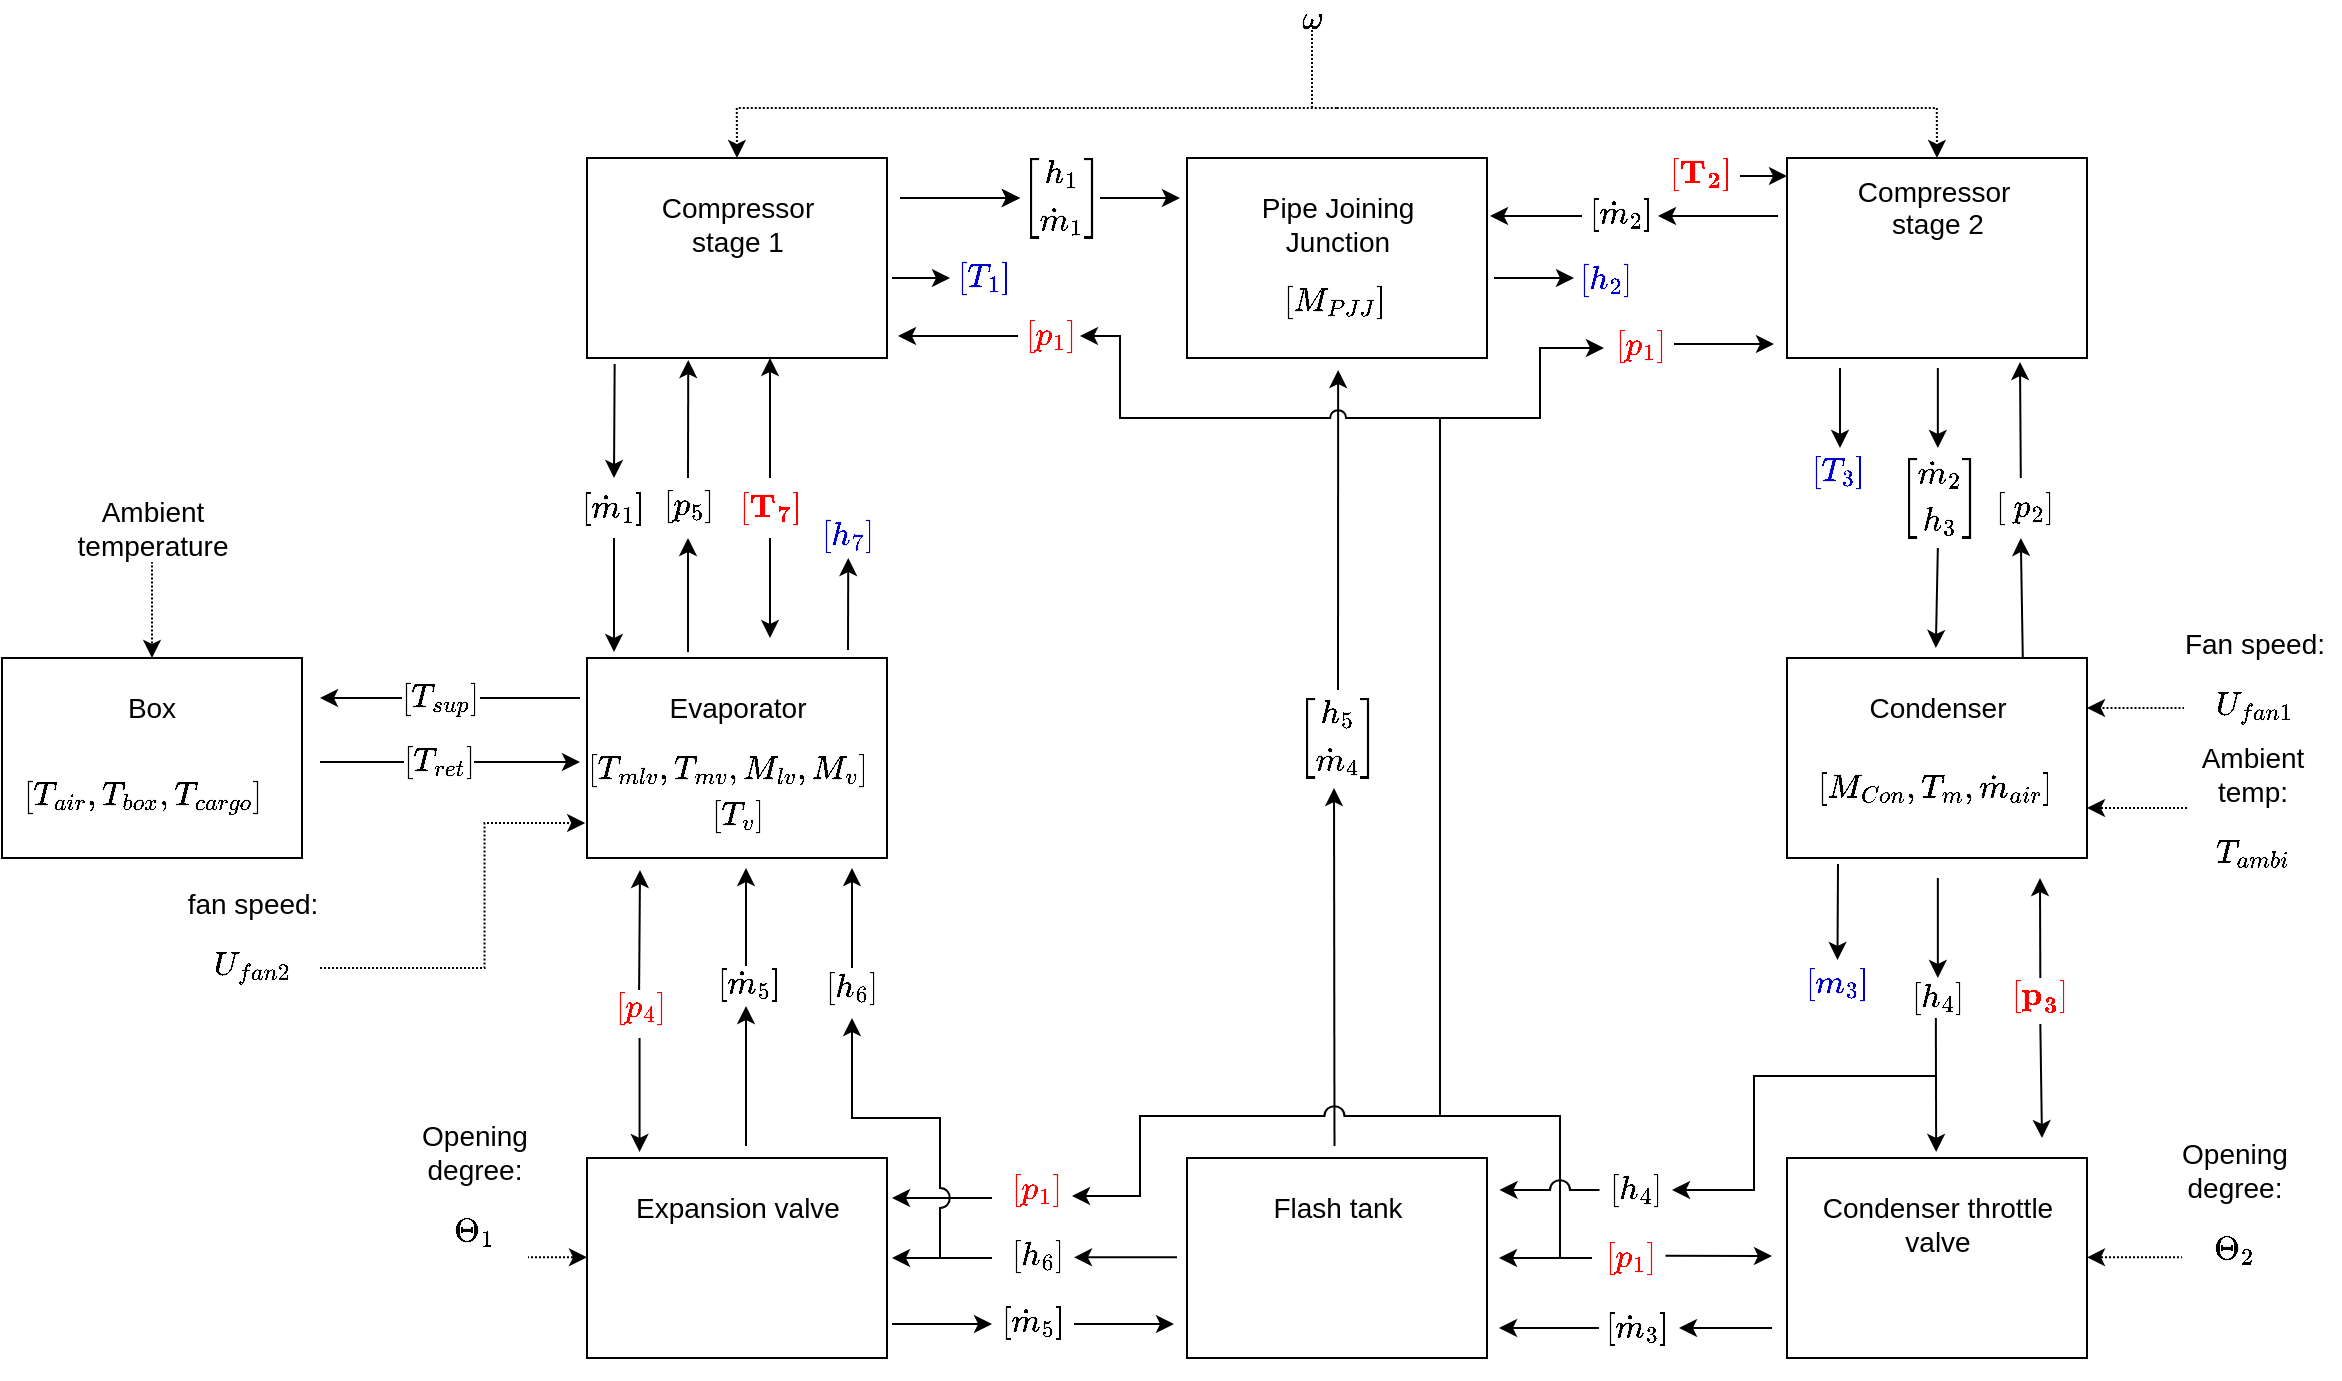<mxfile version="18.0.6" type="github">
  <diagram id="maX6PPkqGkgQO3d0mOUZ" name="New">
    <mxGraphModel dx="1469" dy="773" grid="1" gridSize="10" guides="1" tooltips="1" connect="1" arrows="1" fold="1" page="1" pageScale="1" pageWidth="1169" pageHeight="827" math="1" shadow="0">
      <root>
        <mxCell id="a6acP2pozzWjvfzwrBKU-0" />
        <mxCell id="a6acP2pozzWjvfzwrBKU-1" parent="a6acP2pozzWjvfzwrBKU-0" />
        <mxCell id="7Xz_9-x67nZ5A4HUlt5y-12" value="\begin{bmatrix}&lt;br style=&quot;font-size: 14px;&quot;&gt;T_1&lt;br style=&quot;font-size: 14px;&quot;&gt;\end{bmatrix}" style="edgeLabel;html=1;align=center;verticalAlign=middle;resizable=0;points=[];spacing=2;fontSize=14;horizontal=1;fontColor=#0000CC;" parent="a6acP2pozzWjvfzwrBKU-1" vertex="1" connectable="0">
          <mxGeometry x="496.001" y="220" as="geometry" />
        </mxCell>
        <mxCell id="7Xz_9-x67nZ5A4HUlt5y-95" value="\begin{bmatrix}&lt;br style=&quot;font-size: 14px;&quot;&gt;\textbf{T}_\textbf{7}&lt;br style=&quot;font-size: 14px;&quot;&gt;\end{bmatrix}" style="edgeLabel;html=1;align=center;verticalAlign=middle;resizable=0;points=[];spacing=2;fontSize=14;horizontal=1;fontColor=#FF0000;" parent="a6acP2pozzWjvfzwrBKU-1" vertex="1" connectable="0">
          <mxGeometry x="394.998" y="339.0" as="geometry">
            <mxPoint x="-6" y="-4" as="offset" />
          </mxGeometry>
        </mxCell>
        <mxCell id="7Xz_9-x67nZ5A4HUlt5y-81" value="\begin{bmatrix}&lt;br style=&quot;font-size: 14px;&quot;&gt;\dot{m}_5&lt;br style=&quot;font-size: 14px;&quot;&gt;\end{bmatrix}" style="edgeLabel;html=1;align=center;verticalAlign=middle;resizable=0;points=[];spacing=2;fontSize=14;horizontal=1;" parent="a6acP2pozzWjvfzwrBKU-1" vertex="1" connectable="0">
          <mxGeometry x="377.998" y="573" as="geometry" />
        </mxCell>
        <mxCell id="7Xz_9-x67nZ5A4HUlt5y-77" value="\begin{bmatrix}&lt;br style=&quot;font-size: 14px;&quot;&gt;h_7&lt;br style=&quot;font-size: 14px;&quot;&gt;\end{bmatrix}" style="edgeLabel;html=1;align=center;verticalAlign=middle;resizable=0;points=[];spacing=2;fontSize=14;horizontal=1;fontColor=#0000CC;" parent="a6acP2pozzWjvfzwrBKU-1" vertex="1" connectable="0">
          <mxGeometry x="428.001" y="349" as="geometry" />
        </mxCell>
        <mxCell id="7Xz_9-x67nZ5A4HUlt5y-76" value="\begin{bmatrix}&lt;br style=&quot;font-size: 14px;&quot;&gt;T_3&lt;br style=&quot;font-size: 14px;&quot;&gt;\end{bmatrix}" style="edgeLabel;html=1;align=center;verticalAlign=middle;resizable=0;points=[];spacing=2;fontSize=14;horizontal=1;fontColor=#0000CC;" parent="a6acP2pozzWjvfzwrBKU-1" vertex="1" connectable="0">
          <mxGeometry x="923.0" y="317" as="geometry" />
        </mxCell>
        <mxCell id="7Xz_9-x67nZ5A4HUlt5y-15" value="\begin{bmatrix}&lt;br style=&quot;font-size: 14px;&quot;&gt;h_5\\&lt;br style=&quot;font-size: 14px;&quot;&gt;\dot{m}_4&lt;br style=&quot;font-size: 14px;&quot;&gt;\end{bmatrix}" style="edgeLabel;html=1;align=center;verticalAlign=middle;resizable=0;points=[];spacing=2;fontSize=14;horizontal=1;" parent="a6acP2pozzWjvfzwrBKU-1" vertex="1" connectable="0">
          <mxGeometry x="672.08" y="450" as="geometry" />
        </mxCell>
        <mxCell id="7Xz_9-x67nZ5A4HUlt5y-57" value="\begin{bmatrix}&lt;br style=&quot;font-size: 14px;&quot;&gt;h_6&lt;br style=&quot;font-size: 14px;&quot;&gt;\end{bmatrix}" style="edgeLabel;html=1;align=center;verticalAlign=middle;resizable=0;points=[];spacing=2;fontSize=14;horizontal=1;" parent="a6acP2pozzWjvfzwrBKU-1" vertex="1" connectable="0">
          <mxGeometry x="429.998" y="575" as="geometry" />
        </mxCell>
        <mxCell id="7Xz_9-x67nZ5A4HUlt5y-24" value="" style="endArrow=classic;html=1;rounded=0;fontSize=14;" parent="a6acP2pozzWjvfzwrBKU-1" edge="1">
          <mxGeometry width="50" height="50" relative="1" as="geometry">
            <mxPoint x="671.25" y="654" as="sourcePoint" />
            <mxPoint x="671" y="475" as="targetPoint" />
          </mxGeometry>
        </mxCell>
        <mxCell id="EQVUS-7tTAIxQR2iRs7y-0" value="Compressor &lt;br style=&quot;font-size: 14px&quot;&gt;stage 1&lt;br style=&quot;font-size: 14px&quot;&gt;&lt;br style=&quot;font-size: 14px&quot;&gt;&lt;br style=&quot;font-size: 14px&quot;&gt;" style="rounded=0;whiteSpace=wrap;html=1;fontSize=14;" parent="a6acP2pozzWjvfzwrBKU-1" vertex="1">
          <mxGeometry x="297.5" y="160" width="150.0" height="100" as="geometry" />
        </mxCell>
        <mxCell id="EQVUS-7tTAIxQR2iRs7y-2" value="&lt;div style=&quot;font-size: 14px&quot;&gt;Compressor&amp;nbsp;&lt;/div&gt;&lt;span style=&quot;font-size: 14px&quot;&gt;&lt;div style=&quot;font-size: 14px&quot;&gt;stage 2&lt;/div&gt;&lt;div style=&quot;font-size: 14px&quot;&gt;&lt;br&gt;&lt;/div&gt;&lt;div style=&quot;font-size: 14px&quot;&gt;&lt;br style=&quot;font-size: 14px&quot;&gt;&lt;/div&gt;&lt;div style=&quot;font-size: 14px&quot;&gt;&lt;br style=&quot;font-size: 14px&quot;&gt;&lt;/div&gt;&lt;/span&gt;" style="rounded=0;whiteSpace=wrap;html=1;fontSize=14;align=center;" parent="a6acP2pozzWjvfzwrBKU-1" vertex="1">
          <mxGeometry x="897.5" y="160" width="150.0" height="100" as="geometry" />
        </mxCell>
        <mxCell id="EQVUS-7tTAIxQR2iRs7y-4" value="Condenser&lt;br style=&quot;font-size: 14px&quot;&gt;&lt;br style=&quot;font-size: 14px&quot;&gt;&lt;br style=&quot;font-size: 14px&quot;&gt;&lt;br style=&quot;font-size: 14px&quot;&gt;" style="rounded=0;whiteSpace=wrap;html=1;fontSize=14;" parent="a6acP2pozzWjvfzwrBKU-1" vertex="1">
          <mxGeometry x="897.5" y="410.0" width="150.0" height="100" as="geometry" />
        </mxCell>
        <mxCell id="EQVUS-7tTAIxQR2iRs7y-6" value="Condenser throttle&lt;br style=&quot;font-size: 14px&quot;&gt;valve&lt;br style=&quot;font-size: 14px&quot;&gt;&lt;br style=&quot;font-size: 14px&quot;&gt;&lt;br style=&quot;font-size: 14px&quot;&gt;" style="rounded=0;whiteSpace=wrap;html=1;fontSize=14;" parent="a6acP2pozzWjvfzwrBKU-1" vertex="1">
          <mxGeometry x="897.5" y="660" width="150.0" height="100" as="geometry" />
        </mxCell>
        <mxCell id="EQVUS-7tTAIxQR2iRs7y-8" value="Flash tank&lt;br style=&quot;font-size: 14px&quot;&gt;&lt;br style=&quot;font-size: 14px&quot;&gt;&lt;br style=&quot;font-size: 14px&quot;&gt;&lt;br style=&quot;font-size: 14px&quot;&gt;" style="rounded=0;whiteSpace=wrap;html=1;fontSize=14;" parent="a6acP2pozzWjvfzwrBKU-1" vertex="1">
          <mxGeometry x="597.5" y="660" width="150.0" height="100" as="geometry" />
        </mxCell>
        <mxCell id="EQVUS-7tTAIxQR2iRs7y-10" value="Evaporator&lt;br style=&quot;font-size: 14px&quot;&gt;&lt;br style=&quot;font-size: 14px&quot;&gt;&lt;br style=&quot;font-size: 14px&quot;&gt;&lt;br style=&quot;font-size: 14px&quot;&gt;" style="rounded=0;whiteSpace=wrap;html=1;fontSize=14;" parent="a6acP2pozzWjvfzwrBKU-1" vertex="1">
          <mxGeometry x="297.5" y="410.0" width="150.0" height="100" as="geometry" />
        </mxCell>
        <mxCell id="EQVUS-7tTAIxQR2iRs7y-12" value="Expansion valve&lt;br style=&quot;font-size: 14px&quot;&gt;&lt;br style=&quot;font-size: 14px&quot;&gt;&lt;br style=&quot;font-size: 14px&quot;&gt;&lt;br style=&quot;font-size: 14px&quot;&gt;" style="rounded=0;whiteSpace=wrap;html=1;fontSize=14;" parent="a6acP2pozzWjvfzwrBKU-1" vertex="1">
          <mxGeometry x="297.5" y="660" width="150.0" height="100" as="geometry" />
        </mxCell>
        <mxCell id="EQVUS-7tTAIxQR2iRs7y-19" value="" style="endArrow=classic;html=1;rounded=0;entryX=-0.006;entryY=0.875;entryDx=0;entryDy=0;fontSize=14;edgeStyle=orthogonalEdgeStyle;entryPerimeter=0;dashed=1;dashPattern=1 1;" parent="a6acP2pozzWjvfzwrBKU-1" edge="1">
          <mxGeometry width="50" height="50" relative="1" as="geometry">
            <mxPoint x="164" y="565" as="sourcePoint" />
            <mxPoint x="296.6" y="492.5" as="targetPoint" />
            <Array as="points">
              <mxPoint x="246.25" y="492.5" />
            </Array>
          </mxGeometry>
        </mxCell>
        <mxCell id="2IGsuQoMTE90SmOeLrJ3-5" value="&lt;div&gt;&lt;span style=&quot;font-size: 14px;&quot;&gt;fan speed:&lt;/span&gt;&lt;/div&gt;&lt;div&gt;&lt;span style=&quot;font-size: 14px;&quot;&gt;$$U_{fan2}$$&lt;br&gt;&lt;/span&gt;&lt;/div&gt;&lt;div&gt;&lt;span style=&quot;font-size: 14px;&quot;&gt;&lt;/span&gt;&lt;/div&gt;" style="edgeLabel;html=1;align=center;verticalAlign=middle;resizable=0;points=[];fontSize=14;" parent="EQVUS-7tTAIxQR2iRs7y-19" vertex="1" connectable="0">
          <mxGeometry x="-0.436" y="2" relative="1" as="geometry">
            <mxPoint x="-92" y="1" as="offset" />
          </mxGeometry>
        </mxCell>
        <mxCell id="EQVUS-7tTAIxQR2iRs7y-21" value="" style="endArrow=classic;html=1;rounded=0;entryX=1;entryY=0.25;entryDx=0;entryDy=0;fontSize=14;dashed=1;dashPattern=1 1;" parent="a6acP2pozzWjvfzwrBKU-1" target="EQVUS-7tTAIxQR2iRs7y-4" edge="1">
          <mxGeometry width="50" height="50" relative="1" as="geometry">
            <mxPoint x="1096.25" y="435" as="sourcePoint" />
            <mxPoint x="1047.5" y="459.638" as="targetPoint" />
          </mxGeometry>
        </mxCell>
        <mxCell id="2IGsuQoMTE90SmOeLrJ3-1" value="&lt;div&gt;&lt;span style=&quot;font-size: 14px;&quot;&gt;Fan speed:&lt;/span&gt;&lt;/div&gt;&lt;div&gt;&lt;span style=&quot;font-size: 14px;&quot;&gt;$$U_{fan1}$$&lt;br&gt;&lt;/span&gt;&lt;/div&gt;&lt;div&gt;&lt;span style=&quot;font-size: 14px;&quot;&gt;&lt;/span&gt;&lt;/div&gt;" style="edgeLabel;html=1;align=center;verticalAlign=middle;resizable=0;points=[];fontSize=14;" parent="EQVUS-7tTAIxQR2iRs7y-21" vertex="1" connectable="0">
          <mxGeometry x="-0.48" y="-1" relative="1" as="geometry">
            <mxPoint x="47" as="offset" />
          </mxGeometry>
        </mxCell>
        <mxCell id="EQVUS-7tTAIxQR2iRs7y-23" value="" style="endArrow=classic;html=1;rounded=0;entryX=0;entryY=0.5;entryDx=0;entryDy=0;fontSize=14;dashed=1;dashPattern=1 1;" parent="a6acP2pozzWjvfzwrBKU-1" edge="1">
          <mxGeometry width="50" height="50" relative="1" as="geometry">
            <mxPoint x="247.5" y="709.638" as="sourcePoint" />
            <mxPoint x="297.5" y="709.638" as="targetPoint" />
          </mxGeometry>
        </mxCell>
        <mxCell id="2IGsuQoMTE90SmOeLrJ3-4" value="&lt;div&gt;Opening &lt;br&gt;&lt;/div&gt;&lt;div&gt;degree: &lt;br&gt;&lt;/div&gt;&lt;div&gt;$$ \Theta_1 $$&lt;/div&gt;" style="edgeLabel;html=1;align=center;verticalAlign=middle;resizable=0;points=[];fontSize=14;" parent="EQVUS-7tTAIxQR2iRs7y-23" vertex="1" connectable="0">
          <mxGeometry x="0.009" relative="1" as="geometry">
            <mxPoint x="-32" y="-30" as="offset" />
          </mxGeometry>
        </mxCell>
        <mxCell id="EQVUS-7tTAIxQR2iRs7y-25" value="" style="endArrow=classic;html=1;rounded=0;entryX=1;entryY=0.5;entryDx=0;entryDy=0;fontSize=14;dashed=1;dashPattern=1 1;" parent="a6acP2pozzWjvfzwrBKU-1" edge="1">
          <mxGeometry width="50" height="50" relative="1" as="geometry">
            <mxPoint x="1097.5" y="709.638" as="sourcePoint" />
            <mxPoint x="1047.5" y="709.638" as="targetPoint" />
          </mxGeometry>
        </mxCell>
        <mxCell id="2IGsuQoMTE90SmOeLrJ3-3" value="&lt;br&gt;&lt;div&gt;Opening &lt;br&gt;&lt;/div&gt;&lt;div&gt;degree: &lt;br&gt;&lt;/div&gt;&lt;div&gt;$$ \Theta_2 $$&lt;/div&gt;" style="edgeLabel;html=1;align=center;verticalAlign=middle;resizable=0;points=[];fontSize=14;" parent="EQVUS-7tTAIxQR2iRs7y-25" vertex="1" connectable="0">
          <mxGeometry x="-0.054" y="2" relative="1" as="geometry">
            <mxPoint x="47" y="-32" as="offset" />
          </mxGeometry>
        </mxCell>
        <mxCell id="EQVUS-7tTAIxQR2iRs7y-28" value="" style="endArrow=classic;html=1;rounded=0;entryX=0.5;entryY=0;entryDx=0;entryDy=0;fontSize=14;dashed=1;dashPattern=1 1;" parent="a6acP2pozzWjvfzwrBKU-1" target="EQVUS-7tTAIxQR2iRs7y-2" edge="1">
          <mxGeometry width="50" height="50" relative="1" as="geometry">
            <mxPoint x="672.388" y="135" as="sourcePoint" />
            <mxPoint x="385.0" y="172.5" as="targetPoint" />
            <Array as="points">
              <mxPoint x="972.388" y="135" />
            </Array>
          </mxGeometry>
        </mxCell>
        <mxCell id="EQVUS-7tTAIxQR2iRs7y-29" value="&lt;div&gt;&amp;nbsp;$$\omega$$&lt;br&gt;&lt;/div&gt;" style="edgeStyle=orthogonalEdgeStyle;rounded=0;orthogonalLoop=1;jettySize=auto;html=1;endArrow=none;endFill=0;fontSize=14;dashed=1;dashPattern=1 1;" parent="a6acP2pozzWjvfzwrBKU-1" edge="1">
          <mxGeometry x="1" y="-71" relative="1" as="geometry">
            <mxPoint x="667.388" y="161" as="sourcePoint" />
            <mxPoint x="667" y="161" as="targetPoint" />
            <mxPoint x="-7" as="offset" />
          </mxGeometry>
        </mxCell>
        <mxCell id="EQVUS-7tTAIxQR2iRs7y-34" value="Pipe Joining &lt;br style=&quot;font-size: 14px&quot;&gt;Junction&lt;br style=&quot;font-size: 14px&quot;&gt;&lt;br style=&quot;font-size: 14px&quot;&gt;&lt;br style=&quot;font-size: 14px&quot;&gt;" style="rounded=0;whiteSpace=wrap;html=1;fontSize=14;" parent="a6acP2pozzWjvfzwrBKU-1" vertex="1">
          <mxGeometry x="597.5" y="160" width="150.0" height="100" as="geometry" />
        </mxCell>
        <mxCell id="M3D5h5YDdG_GwLnv0Bj_-5" value="\begin{bmatrix}&lt;br style=&quot;font-size: 14px;&quot;&gt;\dot{m}_5&lt;br style=&quot;font-size: 14px;&quot;&gt;\end{bmatrix}" style="edgeLabel;html=1;align=center;verticalAlign=middle;resizable=0;points=[];spacing=2;fontSize=14;horizontal=1;fontColor=#000000;" parent="a6acP2pozzWjvfzwrBKU-1" vertex="1" connectable="0">
          <mxGeometry x="520.128" y="742.0" as="geometry" />
        </mxCell>
        <mxCell id="f2Dl9Xk0tZvhv3cU8BBC-0" value="Box&lt;br style=&quot;font-size: 14px&quot;&gt;&lt;br style=&quot;font-size: 14px&quot;&gt;&lt;br style=&quot;font-size: 14px&quot;&gt;&lt;br style=&quot;font-size: 14px&quot;&gt;" style="rounded=0;whiteSpace=wrap;html=1;fontSize=14;" parent="a6acP2pozzWjvfzwrBKU-1" vertex="1">
          <mxGeometry x="5" y="410.0" width="150.0" height="100" as="geometry" />
        </mxCell>
        <mxCell id="f2Dl9Xk0tZvhv3cU8BBC-8" value="" style="endArrow=classic;html=1;rounded=0;entryX=1;entryY=0.75;entryDx=0;entryDy=0;fontSize=14;dashed=1;dashPattern=1 1;" parent="a6acP2pozzWjvfzwrBKU-1" target="EQVUS-7tTAIxQR2iRs7y-4" edge="1">
          <mxGeometry width="50" height="50" relative="1" as="geometry">
            <mxPoint x="1097.5" y="485.0" as="sourcePoint" />
            <mxPoint x="1060" y="472.138" as="targetPoint" />
          </mxGeometry>
        </mxCell>
        <mxCell id="2IGsuQoMTE90SmOeLrJ3-2" value="&lt;span style=&quot;font-size: 14px;&quot;&gt;Ambient&lt;/span&gt;&lt;br style=&quot;font-size: 14px;&quot;&gt;&lt;div&gt;&lt;span style=&quot;font-size: 14px;&quot;&gt;temp:&lt;/span&gt;&lt;/div&gt;&lt;div&gt;&lt;span style=&quot;font-size: 14px;&quot;&gt;$$T_{ambi}$$&lt;br&gt;&lt;/span&gt;&lt;/div&gt;" style="edgeLabel;html=1;align=center;verticalAlign=middle;resizable=0;points=[];fontSize=14;" parent="f2Dl9Xk0tZvhv3cU8BBC-8" vertex="1" connectable="0">
          <mxGeometry x="-0.351" y="-3" relative="1" as="geometry">
            <mxPoint x="48" y="17" as="offset" />
          </mxGeometry>
        </mxCell>
        <mxCell id="f2Dl9Xk0tZvhv3cU8BBC-10" value="" style="endArrow=classic;html=1;rounded=0;entryX=0.5;entryY=0;entryDx=0;entryDy=0;fontSize=14;dashed=1;dashPattern=1 1;" parent="a6acP2pozzWjvfzwrBKU-1" target="f2Dl9Xk0tZvhv3cU8BBC-0" edge="1">
          <mxGeometry width="50" height="50" relative="1" as="geometry">
            <mxPoint x="80.0" y="353.75" as="sourcePoint" />
            <mxPoint x="33.75" y="341.25" as="targetPoint" />
          </mxGeometry>
        </mxCell>
        <mxCell id="f2Dl9Xk0tZvhv3cU8BBC-11" value="Ambient&lt;br style=&quot;font-size: 14px;&quot;&gt;temperature" style="edgeLabel;html=1;align=center;verticalAlign=middle;resizable=0;points=[];fontSize=14;" parent="f2Dl9Xk0tZvhv3cU8BBC-10" vertex="1" connectable="0">
          <mxGeometry x="-0.455" y="-1" relative="1" as="geometry">
            <mxPoint x="1" y="-25" as="offset" />
          </mxGeometry>
        </mxCell>
        <mxCell id="7Xz_9-x67nZ5A4HUlt5y-1" value="\begin{bmatrix}&lt;br style=&quot;font-size: 14px;&quot;&gt;\dot{m}_2&lt;br style=&quot;font-size: 14px;&quot;&gt;\end{bmatrix}" style="edgeLabel;html=1;align=center;verticalAlign=middle;resizable=0;points=[];spacing=2;fontSize=14;horizontal=1;" parent="a6acP2pozzWjvfzwrBKU-1" vertex="1" connectable="0">
          <mxGeometry x="814.0" y="188" as="geometry" />
        </mxCell>
        <mxCell id="7Xz_9-x67nZ5A4HUlt5y-4" value="" style="endArrow=classic;html=1;rounded=0;entryX=0;entryY=0.25;entryDx=0;entryDy=0;fontSize=14;" parent="a6acP2pozzWjvfzwrBKU-1" edge="1">
          <mxGeometry width="50" height="50" relative="1" as="geometry">
            <mxPoint x="874" y="169" as="sourcePoint" />
            <mxPoint x="897.5" y="169" as="targetPoint" />
          </mxGeometry>
        </mxCell>
        <mxCell id="7Xz_9-x67nZ5A4HUlt5y-7" value="\begin{bmatrix}&lt;br style=&quot;font-size: 14px;&quot;&gt;h_2&lt;br style=&quot;font-size: 14px;&quot;&gt;\end{bmatrix}" style="edgeLabel;html=1;align=center;verticalAlign=middle;resizable=0;points=[];spacing=2;fontSize=14;horizontal=1;fontColor=#0000CC;" parent="a6acP2pozzWjvfzwrBKU-1" vertex="1" connectable="0">
          <mxGeometry x="807.0" y="221" as="geometry" />
        </mxCell>
        <mxCell id="7Xz_9-x67nZ5A4HUlt5y-8" value="" style="endArrow=classic;html=1;rounded=0;fontSize=14;" parent="a6acP2pozzWjvfzwrBKU-1" edge="1">
          <mxGeometry width="50" height="50" relative="1" as="geometry">
            <mxPoint x="751" y="220" as="sourcePoint" />
            <mxPoint x="791" y="220" as="targetPoint" />
          </mxGeometry>
        </mxCell>
        <mxCell id="7Xz_9-x67nZ5A4HUlt5y-10" value="\begin{bmatrix}&lt;br style=&quot;font-size: 14px;&quot;&gt;p_1&lt;br style=&quot;font-size: 14px;&quot;&gt;\end{bmatrix}" style="edgeLabel;html=1;align=center;verticalAlign=middle;resizable=0;points=[];spacing=2;fontSize=14;horizontal=1;fontColor=#FF0000;" parent="a6acP2pozzWjvfzwrBKU-1" vertex="1" connectable="0">
          <mxGeometry x="824.0" y="254" as="geometry" />
        </mxCell>
        <mxCell id="7Xz_9-x67nZ5A4HUlt5y-11" value="" style="endArrow=classic;html=1;rounded=0;fontSize=14;" parent="a6acP2pozzWjvfzwrBKU-1" edge="1">
          <mxGeometry width="50" height="50" relative="1" as="geometry">
            <mxPoint x="795" y="189" as="sourcePoint" />
            <mxPoint x="749" y="189" as="targetPoint" />
          </mxGeometry>
        </mxCell>
        <mxCell id="7Xz_9-x67nZ5A4HUlt5y-13" value="\begin{bmatrix}&lt;br style=&quot;font-size: 14px;&quot;&gt;h_1\\&lt;br style=&quot;font-size: 14px;&quot;&gt;\dot{m}_1&lt;br style=&quot;font-size: 14px;&quot;&gt;\end{bmatrix}" style="edgeLabel;html=1;align=center;verticalAlign=middle;resizable=0;points=[];spacing=2;fontSize=14;horizontal=1;" parent="a6acP2pozzWjvfzwrBKU-1" vertex="1" connectable="0">
          <mxGeometry x="534.001" y="180" as="geometry" />
        </mxCell>
        <mxCell id="7Xz_9-x67nZ5A4HUlt5y-14" value="" style="endArrow=classic;html=1;rounded=0;fontSize=14;" parent="a6acP2pozzWjvfzwrBKU-1" edge="1">
          <mxGeometry width="50" height="50" relative="1" as="geometry">
            <mxPoint x="554" y="180" as="sourcePoint" />
            <mxPoint x="594" y="180" as="targetPoint" />
          </mxGeometry>
        </mxCell>
        <mxCell id="7Xz_9-x67nZ5A4HUlt5y-16" value="" style="endArrow=classic;html=1;rounded=0;fontSize=14;" parent="a6acP2pozzWjvfzwrBKU-1" edge="1">
          <mxGeometry width="50" height="50" relative="1" as="geometry">
            <mxPoint x="673" y="426" as="sourcePoint" />
            <mxPoint x="673.08" y="266" as="targetPoint" />
          </mxGeometry>
        </mxCell>
        <mxCell id="7Xz_9-x67nZ5A4HUlt5y-17" value="" style="endArrow=classic;html=1;rounded=0;fontSize=14;" parent="a6acP2pozzWjvfzwrBKU-1" edge="1">
          <mxGeometry width="50" height="50" relative="1" as="geometry">
            <mxPoint x="450" y="220" as="sourcePoint" />
            <mxPoint x="479" y="220" as="targetPoint" />
          </mxGeometry>
        </mxCell>
        <mxCell id="7Xz_9-x67nZ5A4HUlt5y-18" value="" style="endArrow=classic;html=1;rounded=0;fontSize=14;" parent="a6acP2pozzWjvfzwrBKU-1" edge="1">
          <mxGeometry width="50" height="50" relative="1" as="geometry">
            <mxPoint x="800" y="710" as="sourcePoint" />
            <mxPoint x="806" y="255" as="targetPoint" />
            <Array as="points">
              <mxPoint x="784" y="710" />
              <mxPoint x="784" y="639" />
              <mxPoint x="724" y="639" />
              <mxPoint x="724" y="290" />
              <mxPoint x="774" y="290" />
              <mxPoint x="774" y="255" />
            </Array>
          </mxGeometry>
        </mxCell>
        <mxCell id="7Xz_9-x67nZ5A4HUlt5y-19" value="" style="endArrow=classic;html=1;rounded=0;jumpStyle=arc;jumpSize=10;fontSize=14;" parent="a6acP2pozzWjvfzwrBKU-1" edge="1">
          <mxGeometry width="50" height="50" relative="1" as="geometry">
            <mxPoint x="744" y="639" as="sourcePoint" />
            <mxPoint x="540" y="679" as="targetPoint" />
            <Array as="points">
              <mxPoint x="574" y="639" />
              <mxPoint x="574" y="679" />
            </Array>
          </mxGeometry>
        </mxCell>
        <mxCell id="7Xz_9-x67nZ5A4HUlt5y-22" value="" style="endArrow=classic;html=1;rounded=0;fontSize=14;" parent="a6acP2pozzWjvfzwrBKU-1" edge="1">
          <mxGeometry width="50" height="50" relative="1" as="geometry">
            <mxPoint x="841" y="253" as="sourcePoint" />
            <mxPoint x="891" y="253" as="targetPoint" />
          </mxGeometry>
        </mxCell>
        <mxCell id="7Xz_9-x67nZ5A4HUlt5y-26" value="\begin{bmatrix}&lt;br style=&quot;font-size: 14px;&quot;&gt;p_1&lt;br style=&quot;font-size: 14px;&quot;&gt;\end{bmatrix}" style="edgeLabel;html=1;align=center;verticalAlign=middle;resizable=0;points=[];spacing=2;fontSize=14;horizontal=1;fontColor=#FF0000;" parent="a6acP2pozzWjvfzwrBKU-1" vertex="1" connectable="0">
          <mxGeometry x="542.44" y="677" as="geometry">
            <mxPoint x="-21" y="-1" as="offset" />
          </mxGeometry>
        </mxCell>
        <mxCell id="7Xz_9-x67nZ5A4HUlt5y-27" value="" style="endArrow=classic;html=1;rounded=0;jumpStyle=arc;jumpSize=10;fontSize=14;" parent="a6acP2pozzWjvfzwrBKU-1" edge="1">
          <mxGeometry width="50" height="50" relative="1" as="geometry">
            <mxPoint x="500" y="680" as="sourcePoint" />
            <mxPoint x="450" y="680" as="targetPoint" />
          </mxGeometry>
        </mxCell>
        <mxCell id="7Xz_9-x67nZ5A4HUlt5y-28" value="" style="endArrow=classic;html=1;rounded=0;fontSize=14;" parent="a6acP2pozzWjvfzwrBKU-1" edge="1">
          <mxGeometry width="50" height="50" relative="1" as="geometry">
            <mxPoint x="454" y="180" as="sourcePoint" />
            <mxPoint x="514" y="180" as="targetPoint" />
          </mxGeometry>
        </mxCell>
        <mxCell id="7Xz_9-x67nZ5A4HUlt5y-29" value="\begin{bmatrix}&lt;br style=&quot;font-size: 14px;&quot;&gt;\dot{m}_2\\&lt;br style=&quot;font-size: 14px;&quot;&gt;h_3&lt;br style=&quot;font-size: 14px;&quot;&gt;\end{bmatrix}" style="edgeLabel;html=1;align=center;verticalAlign=middle;resizable=0;points=[];spacing=2;fontSize=14;horizontal=1;" parent="a6acP2pozzWjvfzwrBKU-1" vertex="1" connectable="0">
          <mxGeometry x="972.92" y="330" as="geometry" />
        </mxCell>
        <mxCell id="7Xz_9-x67nZ5A4HUlt5y-30" value="" style="endArrow=classic;html=1;rounded=0;fontSize=14;" parent="a6acP2pozzWjvfzwrBKU-1" edge="1">
          <mxGeometry width="50" height="50" relative="1" as="geometry">
            <mxPoint x="972.92" y="265" as="sourcePoint" />
            <mxPoint x="972.92" y="305" as="targetPoint" />
          </mxGeometry>
        </mxCell>
        <mxCell id="7Xz_9-x67nZ5A4HUlt5y-32" value="" style="endArrow=classic;html=1;rounded=0;fontSize=14;" parent="a6acP2pozzWjvfzwrBKU-1" edge="1">
          <mxGeometry width="50" height="50" relative="1" as="geometry">
            <mxPoint x="972.92" y="355" as="sourcePoint" />
            <mxPoint x="971.92" y="405" as="targetPoint" />
          </mxGeometry>
        </mxCell>
        <mxCell id="7Xz_9-x67nZ5A4HUlt5y-36" value="\begin{bmatrix}\&lt;br style=&quot;font-size: 14px;&quot;&gt;p_2\\&lt;br style=&quot;font-size: 14px;&quot;&gt;\end{bmatrix}" style="edgeLabel;html=1;align=center;verticalAlign=middle;resizable=0;points=[];spacing=2;fontSize=14;horizontal=1;" parent="a6acP2pozzWjvfzwrBKU-1" vertex="1" connectable="0">
          <mxGeometry x="1015.398" y="335" as="geometry" />
        </mxCell>
        <mxCell id="7Xz_9-x67nZ5A4HUlt5y-38" value="" style="endArrow=classic;html=1;rounded=0;entryX=0.634;entryY=1.02;entryDx=0;entryDy=0;entryPerimeter=0;fontSize=14;" parent="a6acP2pozzWjvfzwrBKU-1" edge="1">
          <mxGeometry width="50" height="50" relative="1" as="geometry">
            <mxPoint x="1014.4" y="320" as="sourcePoint" />
            <mxPoint x="1014.0" y="262" as="targetPoint" />
          </mxGeometry>
        </mxCell>
        <mxCell id="7Xz_9-x67nZ5A4HUlt5y-41" value="" style="endArrow=classic;html=1;rounded=0;fontSize=14;" parent="a6acP2pozzWjvfzwrBKU-1" edge="1">
          <mxGeometry width="50" height="50" relative="1" as="geometry">
            <mxPoint x="1015.4" y="410" as="sourcePoint" />
            <mxPoint x="1014.4" y="350" as="targetPoint" />
          </mxGeometry>
        </mxCell>
        <mxCell id="7Xz_9-x67nZ5A4HUlt5y-45" value="\begin{bmatrix}&lt;br style=&quot;font-size: 14px;&quot;&gt;\textbf{T}_\textbf{2}&lt;br style=&quot;font-size: 14px;&quot;&gt;\end{bmatrix}" style="edgeLabel;html=1;align=center;verticalAlign=middle;resizable=0;points=[];spacing=2;fontSize=14;horizontal=1;fontColor=#FF0000;" parent="a6acP2pozzWjvfzwrBKU-1" vertex="1" connectable="0">
          <mxGeometry x="859.998" y="172.0" as="geometry">
            <mxPoint x="-6" y="-4" as="offset" />
          </mxGeometry>
        </mxCell>
        <mxCell id="7Xz_9-x67nZ5A4HUlt5y-52" value="" style="endArrow=classic;html=1;rounded=0;jumpStyle=arc;jumpSize=10;fontSize=14;" parent="a6acP2pozzWjvfzwrBKU-1" edge="1">
          <mxGeometry width="50" height="50" relative="1" as="geometry">
            <mxPoint x="541" y="743" as="sourcePoint" />
            <mxPoint x="591" y="743" as="targetPoint" />
          </mxGeometry>
        </mxCell>
        <mxCell id="7Xz_9-x67nZ5A4HUlt5y-54" value="\begin{bmatrix}&lt;br style=&quot;font-size: 14px;&quot;&gt;h_6&lt;br style=&quot;font-size: 14px;&quot;&gt;\end{bmatrix}" style="edgeLabel;html=1;align=center;verticalAlign=middle;resizable=0;points=[];spacing=2;fontSize=14;horizontal=1;" parent="a6acP2pozzWjvfzwrBKU-1" vertex="1" connectable="0">
          <mxGeometry x="523.128" y="709.0" as="geometry" />
        </mxCell>
        <mxCell id="7Xz_9-x67nZ5A4HUlt5y-55" value="" style="endArrow=classic;html=1;rounded=0;jumpStyle=arc;jumpSize=10;fontSize=14;" parent="a6acP2pozzWjvfzwrBKU-1" edge="1">
          <mxGeometry width="50" height="50" relative="1" as="geometry">
            <mxPoint x="592.5" y="709.67" as="sourcePoint" />
            <mxPoint x="541" y="709.67" as="targetPoint" />
          </mxGeometry>
        </mxCell>
        <mxCell id="7Xz_9-x67nZ5A4HUlt5y-56" value="" style="endArrow=classic;html=1;rounded=0;jumpStyle=arc;jumpSize=10;fontSize=14;" parent="a6acP2pozzWjvfzwrBKU-1" edge="1">
          <mxGeometry width="50" height="50" relative="1" as="geometry">
            <mxPoint x="500" y="710" as="sourcePoint" />
            <mxPoint x="430" y="590" as="targetPoint" />
            <Array as="points">
              <mxPoint x="474" y="710" />
              <mxPoint x="474" y="640" />
              <mxPoint x="430" y="640" />
            </Array>
          </mxGeometry>
        </mxCell>
        <mxCell id="7Xz_9-x67nZ5A4HUlt5y-58" value="" style="endArrow=classic;html=1;rounded=0;fontSize=14;" parent="a6acP2pozzWjvfzwrBKU-1" edge="1">
          <mxGeometry width="50" height="50" relative="1" as="geometry">
            <mxPoint x="430" y="565" as="sourcePoint" />
            <mxPoint x="430" y="515" as="targetPoint" />
          </mxGeometry>
        </mxCell>
        <mxCell id="7Xz_9-x67nZ5A4HUlt5y-60" value="" style="endArrow=classic;html=1;rounded=0;jumpStyle=arc;jumpSize=8;fontSize=14;" parent="a6acP2pozzWjvfzwrBKU-1" edge="1">
          <mxGeometry width="50" height="50" relative="1" as="geometry">
            <mxPoint x="724" y="290" as="sourcePoint" />
            <mxPoint x="544" y="249" as="targetPoint" />
            <Array as="points">
              <mxPoint x="564" y="290" />
              <mxPoint x="564" y="249" />
            </Array>
          </mxGeometry>
        </mxCell>
        <mxCell id="7Xz_9-x67nZ5A4HUlt5y-61" value="\begin{bmatrix}&lt;br style=&quot;font-size: 14px;&quot;&gt;p_1&lt;br style=&quot;font-size: 14px;&quot;&gt;\end{bmatrix}" style="edgeLabel;html=1;align=center;verticalAlign=middle;resizable=0;points=[];spacing=2;fontSize=14;horizontal=1;fontColor=#FF0000;" parent="a6acP2pozzWjvfzwrBKU-1" vertex="1" connectable="0">
          <mxGeometry x="532.001" y="250" as="geometry">
            <mxPoint x="-3" y="-1" as="offset" />
          </mxGeometry>
        </mxCell>
        <mxCell id="7Xz_9-x67nZ5A4HUlt5y-62" value="" style="endArrow=classic;html=1;rounded=0;fontSize=14;" parent="a6acP2pozzWjvfzwrBKU-1" edge="1">
          <mxGeometry width="50" height="50" relative="1" as="geometry">
            <mxPoint x="454" y="180" as="sourcePoint" />
            <mxPoint x="514" y="180" as="targetPoint" />
          </mxGeometry>
        </mxCell>
        <mxCell id="7Xz_9-x67nZ5A4HUlt5y-63" value="" style="endArrow=classic;html=1;rounded=0;fontSize=14;" parent="a6acP2pozzWjvfzwrBKU-1" edge="1">
          <mxGeometry width="50" height="50" relative="1" as="geometry">
            <mxPoint x="513" y="249" as="sourcePoint" />
            <mxPoint x="453" y="249" as="targetPoint" />
          </mxGeometry>
        </mxCell>
        <mxCell id="7Xz_9-x67nZ5A4HUlt5y-64" value="\begin{bmatrix}&lt;br style=&quot;font-size: 14px;&quot;&gt;\dot{m}_1&lt;br style=&quot;font-size: 14px;&quot;&gt;\end{bmatrix}" style="edgeLabel;html=1;align=center;verticalAlign=middle;resizable=0;points=[];spacing=2;fontSize=14;horizontal=1;" parent="a6acP2pozzWjvfzwrBKU-1" vertex="1" connectable="0">
          <mxGeometry x="309.998" y="335" as="geometry" />
        </mxCell>
        <mxCell id="7Xz_9-x67nZ5A4HUlt5y-65" value="" style="endArrow=classic;html=1;rounded=0;fontSize=14;" parent="a6acP2pozzWjvfzwrBKU-1" edge="1">
          <mxGeometry width="50" height="50" relative="1" as="geometry">
            <mxPoint x="311.33" y="263" as="sourcePoint" />
            <mxPoint x="311" y="320" as="targetPoint" />
          </mxGeometry>
        </mxCell>
        <mxCell id="7Xz_9-x67nZ5A4HUlt5y-66" value="" style="endArrow=classic;html=1;rounded=0;fontSize=14;" parent="a6acP2pozzWjvfzwrBKU-1" edge="1">
          <mxGeometry width="50" height="50" relative="1" as="geometry">
            <mxPoint x="311" y="350" as="sourcePoint" />
            <mxPoint x="311" y="407" as="targetPoint" />
          </mxGeometry>
        </mxCell>
        <mxCell id="7Xz_9-x67nZ5A4HUlt5y-69" value="" style="endArrow=classic;html=1;rounded=0;fontSize=14;" parent="a6acP2pozzWjvfzwrBKU-1" edge="1">
          <mxGeometry width="50" height="50" relative="1" as="geometry">
            <mxPoint x="389" y="320" as="sourcePoint" />
            <mxPoint x="389" y="260" as="targetPoint" />
          </mxGeometry>
        </mxCell>
        <mxCell id="7Xz_9-x67nZ5A4HUlt5y-73" value="" style="endArrow=classic;html=1;rounded=0;fontSize=14;" parent="a6acP2pozzWjvfzwrBKU-1" edge="1">
          <mxGeometry width="50" height="50" relative="1" as="geometry">
            <mxPoint x="428" y="406" as="sourcePoint" />
            <mxPoint x="428.13" y="360" as="targetPoint" />
          </mxGeometry>
        </mxCell>
        <mxCell id="7Xz_9-x67nZ5A4HUlt5y-75" value="" style="endArrow=classic;html=1;rounded=0;fontSize=14;" parent="a6acP2pozzWjvfzwrBKU-1" edge="1">
          <mxGeometry width="50" height="50" relative="1" as="geometry">
            <mxPoint x="924.0" y="265" as="sourcePoint" />
            <mxPoint x="924.0" y="305" as="targetPoint" />
          </mxGeometry>
        </mxCell>
        <mxCell id="7Xz_9-x67nZ5A4HUlt5y-82" value="" style="endArrow=classic;html=1;rounded=0;fontSize=14;" parent="a6acP2pozzWjvfzwrBKU-1" edge="1">
          <mxGeometry width="50" height="50" relative="1" as="geometry">
            <mxPoint x="377" y="564" as="sourcePoint" />
            <mxPoint x="377" y="515" as="targetPoint" />
          </mxGeometry>
        </mxCell>
        <mxCell id="7Xz_9-x67nZ5A4HUlt5y-83" value="\begin{bmatrix}&lt;br style=&quot;font-size: 14px;&quot;&gt;p_4&lt;br style=&quot;font-size: 14px;&quot;&gt;\end{bmatrix}" style="edgeLabel;html=1;align=center;verticalAlign=middle;resizable=0;points=[];spacing=2;fontSize=14;horizontal=1;fontColor=#FF0000;" parent="a6acP2pozzWjvfzwrBKU-1" vertex="1" connectable="0">
          <mxGeometry x="324.0" y="585" as="geometry" />
        </mxCell>
        <mxCell id="7Xz_9-x67nZ5A4HUlt5y-85" value="" style="endArrow=classic;html=1;rounded=0;fontSize=14;" parent="a6acP2pozzWjvfzwrBKU-1" edge="1">
          <mxGeometry width="50" height="50" relative="1" as="geometry">
            <mxPoint x="323.56" y="576" as="sourcePoint" />
            <mxPoint x="324" y="516" as="targetPoint" />
          </mxGeometry>
        </mxCell>
        <mxCell id="7Xz_9-x67nZ5A4HUlt5y-91" value="\begin{bmatrix}&lt;br style=&quot;font-size: 14px;&quot;&gt;p_5&lt;br style=&quot;font-size: 14px;&quot;&gt;\end{bmatrix}" style="edgeLabel;html=1;align=center;verticalAlign=middle;resizable=0;points=[];spacing=2;fontSize=14;horizontal=1;" parent="a6acP2pozzWjvfzwrBKU-1" vertex="1" connectable="0">
          <mxGeometry x="348.128" y="334" as="geometry" />
        </mxCell>
        <mxCell id="7Xz_9-x67nZ5A4HUlt5y-92" value="" style="endArrow=classic;html=1;rounded=0;fontSize=14;" parent="a6acP2pozzWjvfzwrBKU-1" edge="1">
          <mxGeometry width="50" height="50" relative="1" as="geometry">
            <mxPoint x="348.0" y="407" as="sourcePoint" />
            <mxPoint x="348" y="350" as="targetPoint" />
          </mxGeometry>
        </mxCell>
        <mxCell id="7Xz_9-x67nZ5A4HUlt5y-93" value="" style="endArrow=classic;html=1;rounded=0;fontSize=14;" parent="a6acP2pozzWjvfzwrBKU-1" edge="1">
          <mxGeometry width="50" height="50" relative="1" as="geometry">
            <mxPoint x="348" y="320" as="sourcePoint" />
            <mxPoint x="348.13" y="261" as="targetPoint" />
          </mxGeometry>
        </mxCell>
        <mxCell id="7Xz_9-x67nZ5A4HUlt5y-94" value="" style="endArrow=classic;html=1;rounded=0;fontSize=14;" parent="a6acP2pozzWjvfzwrBKU-1" edge="1">
          <mxGeometry width="50" height="50" relative="1" as="geometry">
            <mxPoint x="389" y="350" as="sourcePoint" />
            <mxPoint x="389" y="400" as="targetPoint" />
          </mxGeometry>
        </mxCell>
        <mxCell id="2IGsuQoMTE90SmOeLrJ3-7" value="" style="group;fontSize=14;" parent="a6acP2pozzWjvfzwrBKU-1" vertex="1" connectable="0">
          <mxGeometry x="164" y="462" width="130" as="geometry" />
        </mxCell>
        <mxCell id="7Xz_9-x67nZ5A4HUlt5y-87" value="" style="endArrow=classic;html=1;rounded=0;fontSize=14;" parent="2IGsuQoMTE90SmOeLrJ3-7" edge="1">
          <mxGeometry width="50" height="50" relative="1" as="geometry">
            <mxPoint as="sourcePoint" />
            <mxPoint x="130" as="targetPoint" />
          </mxGeometry>
        </mxCell>
        <mxCell id="7Xz_9-x67nZ5A4HUlt5y-86" value="\begin{bmatrix}&lt;br style=&quot;font-size: 14px;&quot;&gt;T_{ret}&lt;br style=&quot;font-size: 14px;&quot;&gt;\end{bmatrix}" style="edgeLabel;html=1;align=center;verticalAlign=middle;resizable=0;points=[];spacing=2;fontSize=14;horizontal=1;" parent="2IGsuQoMTE90SmOeLrJ3-7" vertex="1" connectable="0">
          <mxGeometry x="58.998" as="geometry" />
        </mxCell>
        <mxCell id="2IGsuQoMTE90SmOeLrJ3-8" value="" style="group;fontSize=14;" parent="a6acP2pozzWjvfzwrBKU-1" vertex="1" connectable="0">
          <mxGeometry x="164" y="430" width="130" as="geometry" />
        </mxCell>
        <mxCell id="7Xz_9-x67nZ5A4HUlt5y-71" value="" style="endArrow=classic;html=1;rounded=0;fontSize=14;" parent="2IGsuQoMTE90SmOeLrJ3-8" edge="1">
          <mxGeometry width="50" height="50" relative="1" as="geometry">
            <mxPoint x="130" as="sourcePoint" />
            <mxPoint as="targetPoint" />
          </mxGeometry>
        </mxCell>
        <mxCell id="7Xz_9-x67nZ5A4HUlt5y-72" value="\begin{bmatrix}&lt;br style=&quot;font-size: 14px;&quot;&gt;T_{sup}&lt;br style=&quot;font-size: 14px;&quot;&gt;\end{bmatrix}" style="edgeLabel;html=1;align=center;verticalAlign=middle;resizable=0;points=[];spacing=2;fontSize=14;horizontal=1;" parent="2IGsuQoMTE90SmOeLrJ3-8" vertex="1" connectable="0">
          <mxGeometry x="59.998" as="geometry" />
        </mxCell>
        <mxCell id="2IGsuQoMTE90SmOeLrJ3-10" value="" style="group;fontSize=14;" parent="a6acP2pozzWjvfzwrBKU-1" vertex="1" connectable="0">
          <mxGeometry x="1023.998" y="570" width="0.162" height="23" as="geometry" />
        </mxCell>
        <mxCell id="7Xz_9-x67nZ5A4HUlt5y-42" value="\begin{bmatrix}&lt;br style=&quot;font-size: 14px;&quot;&gt;\textbf{p}_\textbf{3}&lt;br style=&quot;font-size: 14px;&quot;&gt;\end{bmatrix}" style="edgeLabel;html=1;align=center;verticalAlign=middle;resizable=0;points=[];spacing=2;fontSize=14;horizontal=1;fontColor=#FF0000;" parent="2IGsuQoMTE90SmOeLrJ3-10" vertex="1" connectable="0">
          <mxGeometry x="6" y="13.0" as="geometry">
            <mxPoint x="-6" y="-4" as="offset" />
          </mxGeometry>
        </mxCell>
        <mxCell id="7Xz_9-x67nZ5A4HUlt5y-43" value="" style="endArrow=classic;html=1;rounded=0;fontSize=14;" parent="2IGsuQoMTE90SmOeLrJ3-10" edge="1">
          <mxGeometry width="50" height="50" relative="1" as="geometry">
            <mxPoint x="0.162" y="23" as="sourcePoint" />
            <mxPoint x="1.002" y="80" as="targetPoint" />
          </mxGeometry>
        </mxCell>
        <mxCell id="7Xz_9-x67nZ5A4HUlt5y-44" value="" style="endArrow=classic;html=1;rounded=0;fontSize=14;" parent="2IGsuQoMTE90SmOeLrJ3-10" edge="1">
          <mxGeometry width="50" height="50" relative="1" as="geometry">
            <mxPoint x="0.162" as="sourcePoint" />
            <mxPoint x="0.002" y="-50" as="targetPoint" />
          </mxGeometry>
        </mxCell>
        <mxCell id="2IGsuQoMTE90SmOeLrJ3-11" value="" style="group;fontSize=14;" parent="a6acP2pozzWjvfzwrBKU-1" vertex="1" connectable="0">
          <mxGeometry x="971.92" y="570" width="1.0" height="87" as="geometry" />
        </mxCell>
        <mxCell id="2IGsuQoMTE90SmOeLrJ3-12" value="\begin{bmatrix}&lt;br style=&quot;font-size: 14px;&quot;&gt;h_4&lt;br style=&quot;font-size: 14px;&quot;&gt;\end{bmatrix}" style="edgeLabel;html=1;align=center;verticalAlign=middle;resizable=0;points=[];spacing=2;fontSize=14;horizontal=1;" parent="2IGsuQoMTE90SmOeLrJ3-11" vertex="1" connectable="0">
          <mxGeometry x="0.998" y="10.0" as="geometry" />
        </mxCell>
        <mxCell id="2IGsuQoMTE90SmOeLrJ3-13" value="" style="endArrow=classic;html=1;rounded=0;fontSize=14;" parent="2IGsuQoMTE90SmOeLrJ3-11" edge="1">
          <mxGeometry width="50" height="50" relative="1" as="geometry">
            <mxPoint x="1" y="-50" as="sourcePoint" />
            <mxPoint x="1.0" as="targetPoint" />
          </mxGeometry>
        </mxCell>
        <mxCell id="2IGsuQoMTE90SmOeLrJ3-14" value="" style="endArrow=classic;html=1;rounded=0;fontSize=14;" parent="2IGsuQoMTE90SmOeLrJ3-11" edge="1">
          <mxGeometry width="50" height="50" relative="1" as="geometry">
            <mxPoint y="20" as="sourcePoint" />
            <mxPoint x="0.16" y="87" as="targetPoint" />
          </mxGeometry>
        </mxCell>
        <mxCell id="2IGsuQoMTE90SmOeLrJ3-16" value="" style="group;fontSize=14;" parent="a6acP2pozzWjvfzwrBKU-1" vertex="1" connectable="0">
          <mxGeometry x="753.5" y="710" width="140" as="geometry" />
        </mxCell>
        <mxCell id="7Xz_9-x67nZ5A4HUlt5y-20" value="&lt;font color=&quot;#ff0000&quot;&gt;\begin{bmatrix}&lt;br style=&quot;font-size: 14px;&quot;&gt;p_1&lt;br style=&quot;font-size: 14px;&quot;&gt;\end{bmatrix}&lt;/font&gt;" style="edgeLabel;html=1;align=center;verticalAlign=middle;resizable=0;points=[];spacing=2;fontSize=14;horizontal=1;" parent="2IGsuQoMTE90SmOeLrJ3-16" vertex="1" connectable="0">
          <mxGeometry x="90.0" y="-5" as="geometry">
            <mxPoint x="-25" y="5" as="offset" />
          </mxGeometry>
        </mxCell>
        <mxCell id="7Xz_9-x67nZ5A4HUlt5y-47" value="" style="endArrow=classic;html=1;rounded=0;jumpStyle=arc;jumpSize=10;fontSize=14;" parent="2IGsuQoMTE90SmOeLrJ3-16" edge="1">
          <mxGeometry width="50" height="50" relative="1" as="geometry">
            <mxPoint x="30" as="sourcePoint" />
            <mxPoint as="targetPoint" />
          </mxGeometry>
        </mxCell>
        <mxCell id="2IGsuQoMTE90SmOeLrJ3-19" value="&lt;span style=&quot;color: rgb(0, 0, 0); font-family: helvetica; font-style: normal; font-weight: normal; letter-spacing: normal; text-align: center; text-indent: 0px; text-transform: none; word-spacing: 0px; background-color: rgb(248, 249, 250); text-decoration: none; display: inline; float: none; font-size: 14px;&quot;&gt;&lt;font style=&quot;font-size: 14px;&quot;&gt;\begin{bmatrix} M_{PJJ}&lt;br&gt;\end{bmatrix}&lt;/font&gt;&lt;/span&gt;" style="text;whiteSpace=wrap;html=1;fontSize=14;" parent="a6acP2pozzWjvfzwrBKU-1" vertex="1">
          <mxGeometry x="643.5" y="202.5" width="54.5" height="32.5" as="geometry" />
        </mxCell>
        <mxCell id="2IGsuQoMTE90SmOeLrJ3-21" value="&lt;span style=&quot;color: rgb(0, 0, 0); font-family: helvetica; font-style: normal; font-weight: normal; letter-spacing: normal; text-align: center; text-indent: 0px; text-transform: none; word-spacing: 0px; background-color: rgb(248, 249, 250); text-decoration: none; display: inline; float: none; font-size: 14px;&quot;&gt;&lt;font style=&quot;font-size: 14px;&quot;&gt;\begin{bmatrix} M_{Con}, T_m, \dot{m}_{air}&amp;nbsp;&lt;br style=&quot;font-size: 14px;&quot;&gt;\end{bmatrix}&lt;/font&gt;&lt;/span&gt;" style="text;whiteSpace=wrap;html=1;fontSize=14;" parent="a6acP2pozzWjvfzwrBKU-1" vertex="1">
          <mxGeometry x="911.4" y="446" width="121.6" height="57" as="geometry" />
        </mxCell>
        <mxCell id="2IGsuQoMTE90SmOeLrJ3-22" value="&lt;span style=&quot;color: rgb(0, 0, 0); font-family: helvetica; font-style: normal; font-weight: normal; letter-spacing: normal; text-align: center; text-indent: 0px; text-transform: none; word-spacing: 0px; background-color: rgb(248, 249, 250); text-decoration: none; display: inline; float: none; font-size: 14px;&quot;&gt;&lt;font style=&quot;font-size: 14px;&quot;&gt;\begin{bmatrix} T_{mlv}, T_{mv}, M_{lv}, M_v&amp;nbsp;\end{bmatrix}&lt;/font&gt;&lt;/span&gt;" style="text;whiteSpace=wrap;html=1;fontSize=14;" parent="a6acP2pozzWjvfzwrBKU-1" vertex="1">
          <mxGeometry x="295.5" y="437" width="154.5" height="57" as="geometry" />
        </mxCell>
        <mxCell id="2IGsuQoMTE90SmOeLrJ3-23" value="&lt;span style=&quot;color: rgb(0, 0, 0); font-family: helvetica; font-style: normal; font-weight: normal; letter-spacing: normal; text-align: center; text-indent: 0px; text-transform: none; word-spacing: 0px; background-color: rgb(248, 249, 250); text-decoration: none; display: inline; float: none; font-size: 14px;&quot;&gt;&lt;font style=&quot;font-size: 14px;&quot;&gt;\begin{bmatrix} T_{air}, T_{box}, T_{cargo} \end{bmatrix}&lt;/font&gt;&lt;/span&gt;" style="text;whiteSpace=wrap;html=1;fontSize=14;" parent="a6acP2pozzWjvfzwrBKU-1" vertex="1">
          <mxGeometry x="14" y="450" width="80" height="57" as="geometry" />
        </mxCell>
        <mxCell id="2IGsuQoMTE90SmOeLrJ3-24" value="" style="endArrow=classic;html=1;rounded=0;jumpStyle=arc;jumpSize=10;fontSize=14;" parent="a6acP2pozzWjvfzwrBKU-1" edge="1">
          <mxGeometry width="50" height="50" relative="1" as="geometry">
            <mxPoint x="377" y="654" as="sourcePoint" />
            <mxPoint x="377" y="584" as="targetPoint" />
            <Array as="points">
              <mxPoint x="377" y="614" />
            </Array>
          </mxGeometry>
        </mxCell>
        <mxCell id="7Xz_9-x67nZ5A4HUlt5y-9" value="" style="endArrow=classic;html=1;rounded=0;fontSize=14;" parent="a6acP2pozzWjvfzwrBKU-1" edge="1">
          <mxGeometry width="50" height="50" relative="1" as="geometry">
            <mxPoint x="893" y="189" as="sourcePoint" />
            <mxPoint x="833" y="189" as="targetPoint" />
          </mxGeometry>
        </mxCell>
        <mxCell id="AFrEanatvilBTN2z4nuT-5" value="" style="group" parent="a6acP2pozzWjvfzwrBKU-1" vertex="1" connectable="0">
          <mxGeometry x="753.5" y="745" width="136.5" as="geometry" />
        </mxCell>
        <mxCell id="2IGsuQoMTE90SmOeLrJ3-15" value="" style="group;fontSize=14;" parent="AFrEanatvilBTN2z4nuT-5" vertex="1" connectable="0">
          <mxGeometry width="68.0" as="geometry" />
        </mxCell>
        <mxCell id="7Xz_9-x67nZ5A4HUlt5y-48" value="\begin{bmatrix}&lt;br style=&quot;font-size: 14px;&quot;&gt;\dot{m}_3&lt;br style=&quot;font-size: 14px;&quot;&gt;\end{bmatrix}" style="edgeLabel;html=1;align=center;verticalAlign=middle;resizable=0;points=[];spacing=2;fontSize=14;horizontal=1;" parent="2IGsuQoMTE90SmOeLrJ3-15" vertex="1" connectable="0">
          <mxGeometry x="93.0" y="-5" as="geometry">
            <mxPoint x="-25" y="5" as="offset" />
          </mxGeometry>
        </mxCell>
        <mxCell id="7Xz_9-x67nZ5A4HUlt5y-51" value="" style="endArrow=classic;html=1;rounded=0;jumpStyle=arc;jumpSize=10;fontSize=14;" parent="2IGsuQoMTE90SmOeLrJ3-15" edge="1">
          <mxGeometry width="50" height="50" relative="1" as="geometry">
            <mxPoint x="50" as="sourcePoint" />
            <mxPoint as="targetPoint" />
          </mxGeometry>
        </mxCell>
        <mxCell id="AFrEanatvilBTN2z4nuT-4" value="" style="endArrow=classic;html=1;rounded=0;jumpStyle=arc;jumpSize=10;fontSize=14;" parent="AFrEanatvilBTN2z4nuT-5" edge="1">
          <mxGeometry width="50" height="50" relative="1" as="geometry">
            <mxPoint x="136.5" as="sourcePoint" />
            <mxPoint x="90" as="targetPoint" />
          </mxGeometry>
        </mxCell>
        <mxCell id="AFrEanatvilBTN2z4nuT-6" value="\begin{bmatrix}&lt;br style=&quot;font-size: 14px;&quot;&gt;h_4&lt;br style=&quot;font-size: 14px;&quot;&gt;\end{bmatrix}" style="edgeLabel;html=1;align=center;verticalAlign=middle;resizable=0;points=[];spacing=2;fontSize=14;horizontal=1;" parent="a6acP2pozzWjvfzwrBKU-1" vertex="1" connectable="0">
          <mxGeometry x="821.748" y="676" as="geometry" />
        </mxCell>
        <mxCell id="AFrEanatvilBTN2z4nuT-7" value="" style="endArrow=classic;html=1;rounded=0;jumpStyle=arc;jumpSize=10;fontSize=14;" parent="a6acP2pozzWjvfzwrBKU-1" edge="1">
          <mxGeometry width="50" height="50" relative="1" as="geometry">
            <mxPoint x="972" y="619" as="sourcePoint" />
            <mxPoint x="840" y="676" as="targetPoint" />
            <Array as="points">
              <mxPoint x="881" y="619" />
              <mxPoint x="881" y="676" />
            </Array>
          </mxGeometry>
        </mxCell>
        <mxCell id="AFrEanatvilBTN2z4nuT-11" value="" style="group;fontSize=14;" parent="a6acP2pozzWjvfzwrBKU-1" vertex="1" connectable="0">
          <mxGeometry x="753.75" y="676" width="68.0" as="geometry" />
        </mxCell>
        <mxCell id="AFrEanatvilBTN2z4nuT-13" value="" style="endArrow=classic;html=1;rounded=0;jumpStyle=arc;jumpSize=10;fontSize=14;" parent="AFrEanatvilBTN2z4nuT-11" edge="1">
          <mxGeometry width="50" height="50" relative="1" as="geometry">
            <mxPoint x="50" as="sourcePoint" />
            <mxPoint as="targetPoint" />
          </mxGeometry>
        </mxCell>
        <mxCell id="AFrEanatvilBTN2z4nuT-14" value="" style="endArrow=classic;html=1;rounded=0;fontSize=14;" parent="a6acP2pozzWjvfzwrBKU-1" edge="1">
          <mxGeometry width="50" height="50" relative="1" as="geometry">
            <mxPoint x="323.78" y="600" as="sourcePoint" />
            <mxPoint x="323.78" y="657" as="targetPoint" />
          </mxGeometry>
        </mxCell>
        <mxCell id="AFrEanatvilBTN2z4nuT-15" value="" style="endArrow=none;html=1;rounded=0;jumpStyle=arc;jumpSize=10;fontSize=14;startArrow=classic;startFill=1;endFill=0;" parent="a6acP2pozzWjvfzwrBKU-1" edge="1">
          <mxGeometry width="50" height="50" relative="1" as="geometry">
            <mxPoint x="890" y="709" as="sourcePoint" />
            <mxPoint x="836.75" y="708.89" as="targetPoint" />
          </mxGeometry>
        </mxCell>
        <mxCell id="AFrEanatvilBTN2z4nuT-16" value="\begin{bmatrix}&lt;br style=&quot;font-size: 14px;&quot;&gt;m_3&lt;br style=&quot;font-size: 14px;&quot;&gt;\end{bmatrix}" style="edgeLabel;html=1;align=center;verticalAlign=middle;resizable=0;points=[];spacing=2;fontSize=14;horizontal=1;fontColor=#0000CC;" parent="a6acP2pozzWjvfzwrBKU-1" vertex="1" connectable="0">
          <mxGeometry x="921.74" y="573" as="geometry" />
        </mxCell>
        <mxCell id="AFrEanatvilBTN2z4nuT-17" value="" style="endArrow=classic;html=1;rounded=0;fontSize=14;" parent="a6acP2pozzWjvfzwrBKU-1" edge="1">
          <mxGeometry width="50" height="50" relative="1" as="geometry">
            <mxPoint x="923" y="513" as="sourcePoint" />
            <mxPoint x="922.74" y="561" as="targetPoint" />
          </mxGeometry>
        </mxCell>
        <mxCell id="AFrEanatvilBTN2z4nuT-18" value="" style="endArrow=classic;html=1;rounded=0;jumpStyle=arc;jumpSize=10;fontSize=14;" parent="a6acP2pozzWjvfzwrBKU-1" edge="1">
          <mxGeometry width="50" height="50" relative="1" as="geometry">
            <mxPoint x="480" y="710" as="sourcePoint" />
            <mxPoint x="450" y="710" as="targetPoint" />
          </mxGeometry>
        </mxCell>
        <mxCell id="AFrEanatvilBTN2z4nuT-19" value="&lt;span style=&quot;caret-color: rgb(0, 0, 0); color: rgb(0, 0, 0); font-family: helvetica; font-size: 14.0px; font-style: normal; font-variant-caps: normal; font-weight: normal; letter-spacing: normal; text-align: center; text-indent: 0px; text-transform: none; word-spacing: 0px; -webkit-text-stroke-width: 0px; background-color: rgb(248, 249, 250); text-decoration: none; float: none; display: inline !important;&quot;&gt;\begin{bmatrix} T_v \end{bmatrix}&lt;/span&gt;" style="text;whiteSpace=wrap;html=1;fontColor=#0000CC;" parent="a6acP2pozzWjvfzwrBKU-1" vertex="1">
          <mxGeometry x="357.5" y="459.5" width="32.5" height="30" as="geometry" />
        </mxCell>
        <mxCell id="jscamIBMrqGf7EmyPo6q-0" value="" style="endArrow=classic;html=1;rounded=0;jumpStyle=arc;jumpSize=10;fontSize=14;" parent="a6acP2pozzWjvfzwrBKU-1" edge="1">
          <mxGeometry width="50" height="50" relative="1" as="geometry">
            <mxPoint x="450" y="743" as="sourcePoint" />
            <mxPoint x="500" y="743" as="targetPoint" />
          </mxGeometry>
        </mxCell>
        <mxCell id="cPhOlkcqqnmJYbRlXAQX-0" value="" style="endArrow=none;html=1;rounded=0;fontSize=14;dashed=1;dashPattern=1 1;endFill=0;" edge="1" parent="a6acP2pozzWjvfzwrBKU-1">
          <mxGeometry width="50" height="50" relative="1" as="geometry">
            <mxPoint x="660" y="135" as="sourcePoint" />
            <mxPoint x="660" y="95" as="targetPoint" />
            <Array as="points" />
          </mxGeometry>
        </mxCell>
        <mxCell id="EQVUS-7tTAIxQR2iRs7y-27" value="" style="endArrow=classic;html=1;rounded=0;entryX=0.5;entryY=0;entryDx=0;entryDy=0;fontSize=14;dashed=1;dashPattern=1 1;" parent="a6acP2pozzWjvfzwrBKU-1" target="EQVUS-7tTAIxQR2iRs7y-0" edge="1">
          <mxGeometry width="50" height="50" relative="1" as="geometry">
            <mxPoint x="672.388" y="135" as="sourcePoint" />
            <mxPoint x="709.888" y="97.5" as="targetPoint" />
            <Array as="points">
              <mxPoint x="372.388" y="135" />
            </Array>
          </mxGeometry>
        </mxCell>
      </root>
    </mxGraphModel>
  </diagram>
</mxfile>
